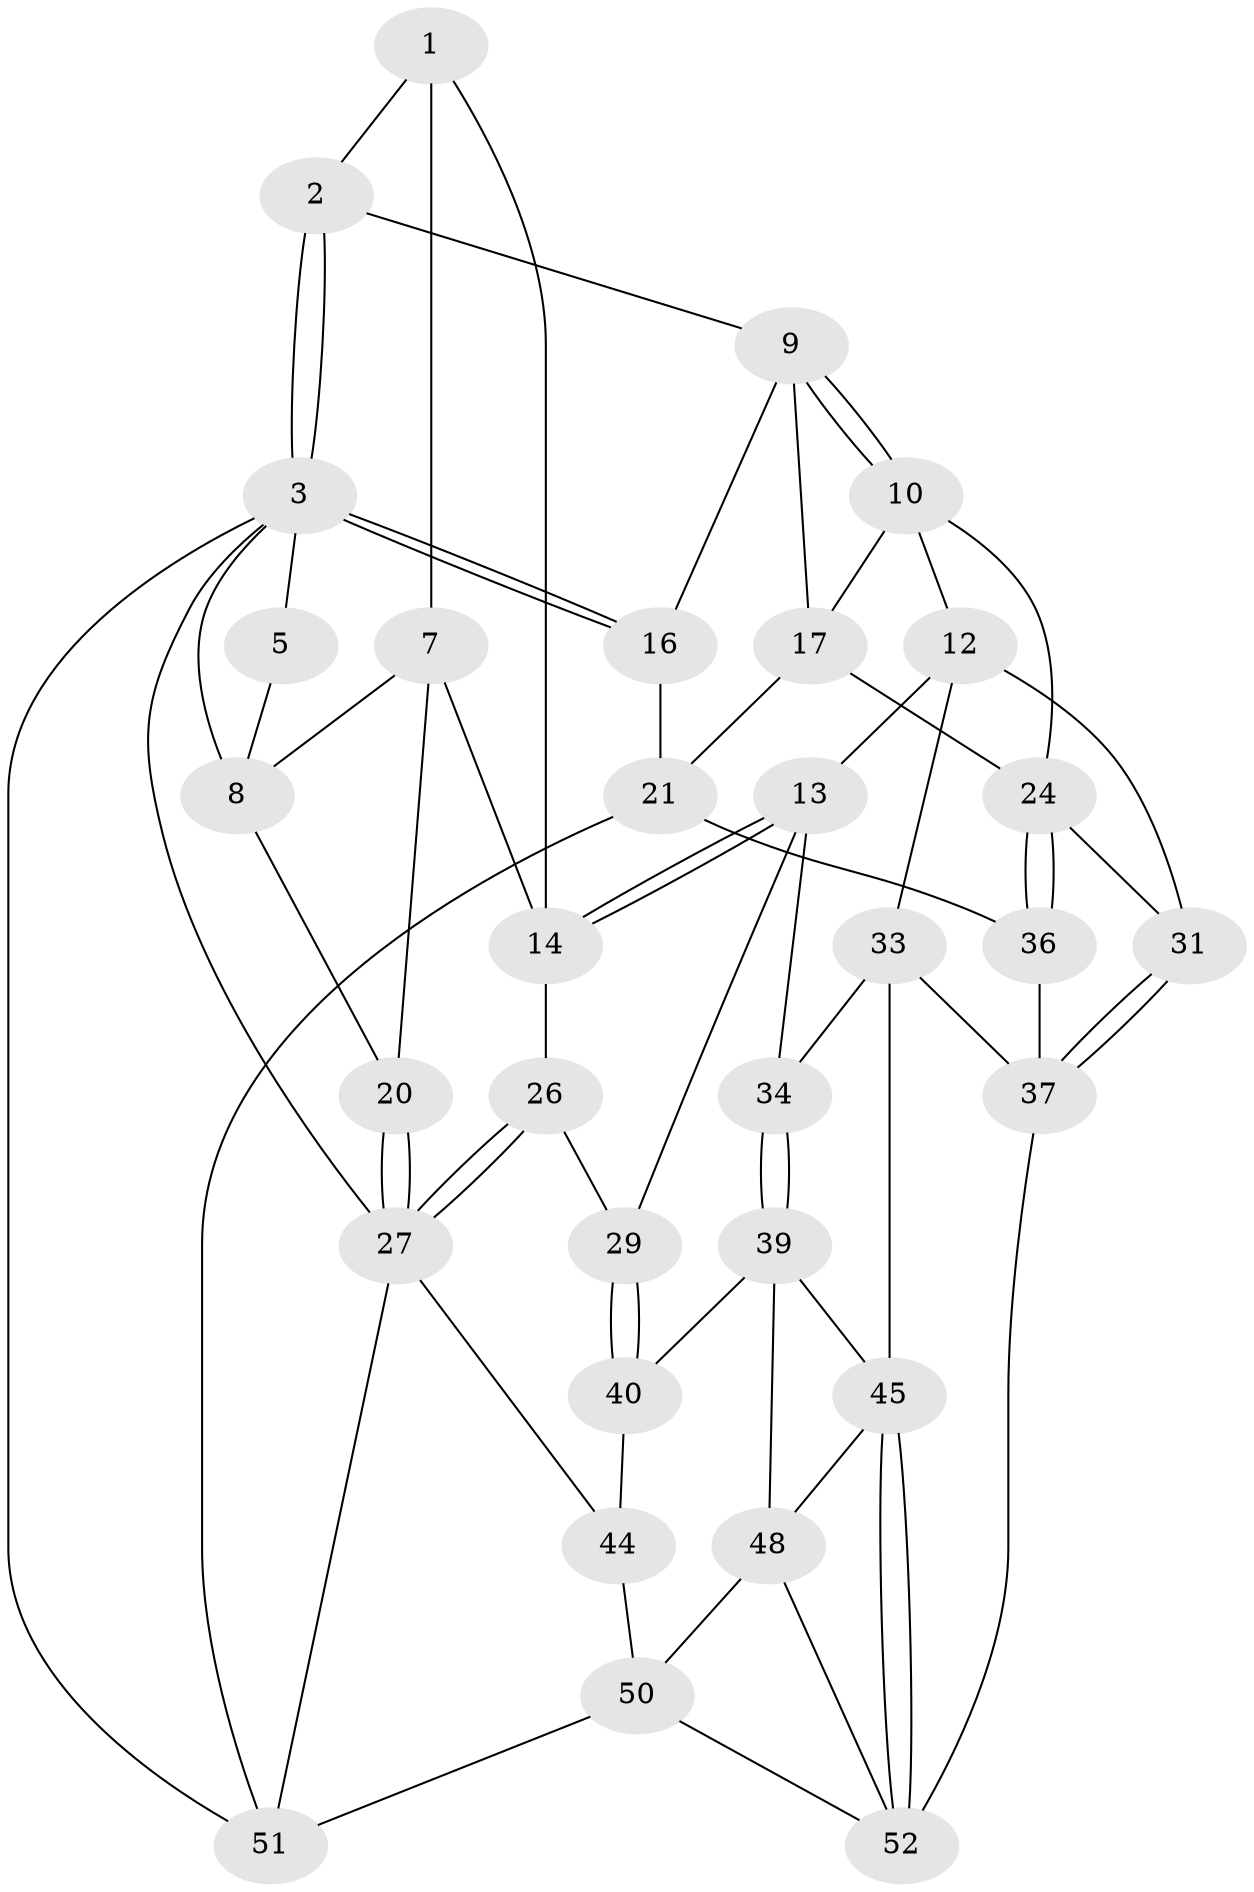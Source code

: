 // Generated by graph-tools (version 1.1) at 2025/52/02/27/25 19:52:41]
// undirected, 32 vertices, 70 edges
graph export_dot {
graph [start="1"]
  node [color=gray90,style=filled];
  1 [pos="+0.4824688650952019+0",super="+6"];
  2 [pos="+0.5903453829939997+0"];
  3 [pos="+1+0",super="+4"];
  5 [pos="+0+0"];
  7 [pos="+0.19765888753115485+0.16544042479294613",super="+19"];
  8 [pos="+0.19208771396421362+0.15917739578753531",super="+18"];
  9 [pos="+0.60465549977195+0",super="+15"];
  10 [pos="+0.6391015468270612+0.20580996245215397",super="+11"];
  12 [pos="+0.4938871308242602+0.3151024808534525",super="+32"];
  13 [pos="+0.3902025553894205+0.3469006563685652",super="+28"];
  14 [pos="+0.28057360832550615+0.22846378099511228",super="+23"];
  16 [pos="+1+0.015899736513099214"];
  17 [pos="+0.8974768942862961+0.2143550688812124",super="+22"];
  20 [pos="+0+0.2800700048771974"];
  21 [pos="+1+0.475382929228529",super="+35"];
  24 [pos="+0.7905760487595839+0.42246974369730794",super="+25"];
  26 [pos="+0.1361022303055639+0.46478528822128884"];
  27 [pos="+0+0.40786716269104933",super="+38"];
  29 [pos="+0.28546162318134866+0.45488367421866494",super="+30"];
  31 [pos="+0.6589596223036078+0.5513307492612719"];
  33 [pos="+0.4529583967202702+0.5420241852038042",super="+42"];
  34 [pos="+0.4269484316066656+0.5387542574867411"];
  36 [pos="+0.8429279123125688+0.5047757034739465"];
  37 [pos="+0.6853426414129113+0.719406694235713",super="+41"];
  39 [pos="+0.4053547994124936+0.624424665395503",super="+47"];
  40 [pos="+0.32127413803160226+0.63114862545884",super="+43"];
  44 [pos="+0+1"];
  45 [pos="+0.5587046331233364+0.7241968741948142",super="+46"];
  48 [pos="+0.3178308757690109+0.8557662040299583",super="+49"];
  50 [pos="+0+1",super="+54"];
  51 [pos="+1+1"];
  52 [pos="+0.4496385824861623+0.8887684989988268",super="+53"];
  1 -- 2;
  1 -- 14;
  1 -- 7;
  2 -- 3;
  2 -- 3;
  2 -- 9;
  3 -- 16;
  3 -- 16;
  3 -- 51;
  3 -- 27;
  3 -- 5;
  3 -- 8;
  5 -- 8;
  7 -- 8;
  7 -- 20;
  7 -- 14;
  8 -- 20;
  9 -- 10;
  9 -- 10;
  9 -- 16;
  9 -- 17;
  10 -- 17;
  10 -- 24;
  10 -- 12;
  12 -- 13;
  12 -- 33;
  12 -- 31;
  13 -- 14;
  13 -- 14;
  13 -- 34;
  13 -- 29;
  14 -- 26;
  16 -- 21;
  17 -- 24;
  17 -- 21;
  20 -- 27;
  20 -- 27;
  21 -- 51;
  21 -- 36;
  24 -- 36;
  24 -- 36;
  24 -- 31;
  26 -- 27;
  26 -- 27;
  26 -- 29;
  27 -- 51;
  27 -- 44;
  29 -- 40 [weight=2];
  29 -- 40;
  31 -- 37;
  31 -- 37;
  33 -- 34;
  33 -- 45;
  33 -- 37;
  34 -- 39;
  34 -- 39;
  36 -- 37;
  37 -- 52;
  39 -- 40;
  39 -- 48;
  39 -- 45;
  40 -- 44;
  44 -- 50;
  45 -- 52;
  45 -- 52;
  45 -- 48;
  48 -- 50;
  48 -- 52;
  50 -- 51;
  50 -- 52;
}
